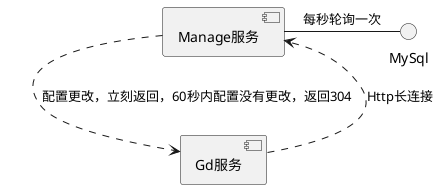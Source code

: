 @startuml
[Manage服务]- MySql :每秒轮询一次
[Gd服务]..>[Manage服务]:Http长连接
[Manage服务]..>[Gd服务]:配置更改，立刻返回，60秒内配置没有更改，返回304
@enduml
